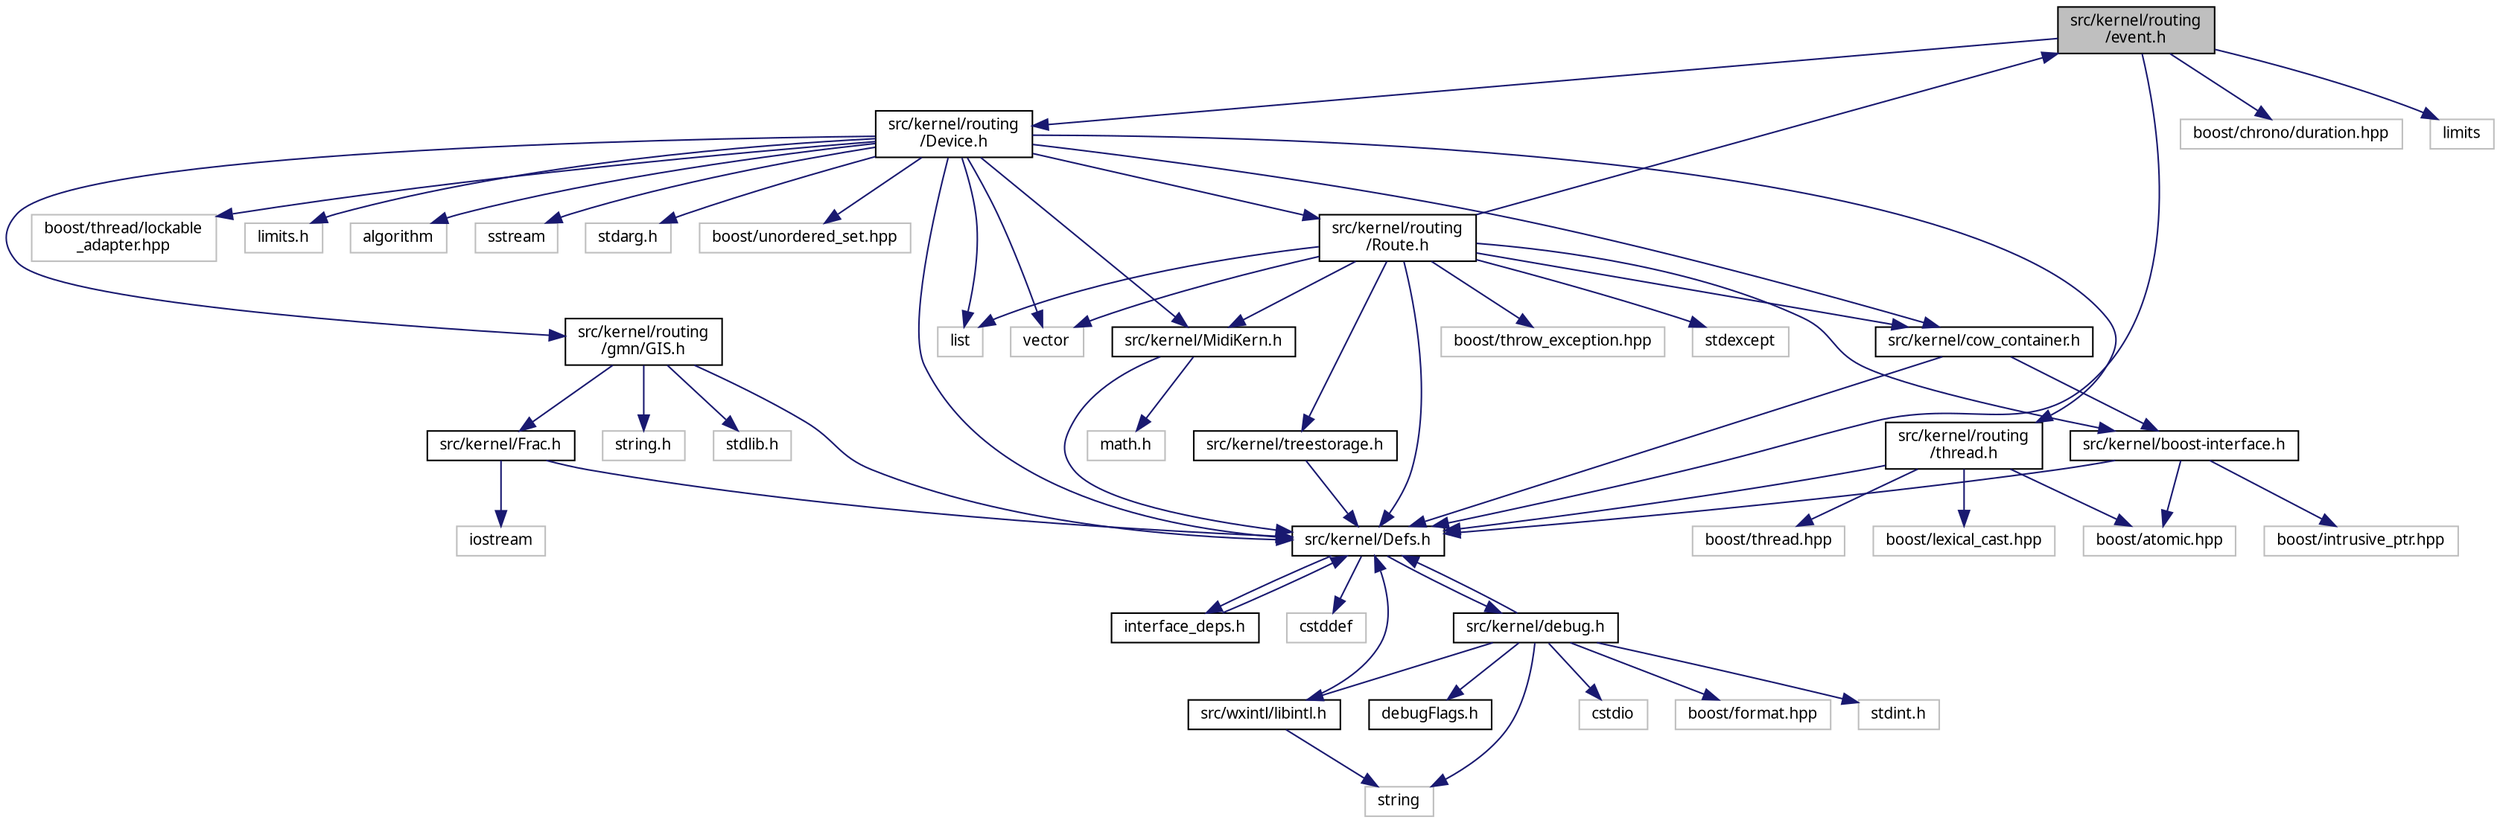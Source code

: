 digraph "src/kernel/routing/event.h"
{
  edge [fontname="Sans",fontsize="10",labelfontname="Sans",labelfontsize="10"];
  node [fontname="Sans",fontsize="10",shape=record];
  Node0 [label="src/kernel/routing\l/event.h",height=0.2,width=0.4,color="black", fillcolor="grey75", style="filled", fontcolor="black"];
  Node0 -> Node1 [color="midnightblue",fontsize="10",style="solid",fontname="Sans"];
  Node1 [label="src/kernel/Defs.h",height=0.2,width=0.4,color="black", fillcolor="white", style="filled",URL="$d1/d73/Defs_8h.html",tooltip="Common definitions. "];
  Node1 -> Node2 [color="midnightblue",fontsize="10",style="solid",fontname="Sans"];
  Node2 [label="interface_deps.h",height=0.2,width=0.4,color="black", fillcolor="white", style="filled",URL="$de/ddd/interface__deps_8h.html"];
  Node2 -> Node1 [color="midnightblue",fontsize="10",style="solid",fontname="Sans"];
  Node1 -> Node3 [color="midnightblue",fontsize="10",style="solid",fontname="Sans"];
  Node3 [label="cstddef",height=0.2,width=0.4,color="grey75", fillcolor="white", style="filled"];
  Node1 -> Node4 [color="midnightblue",fontsize="10",style="solid",fontname="Sans"];
  Node4 [label="src/kernel/debug.h",height=0.2,width=0.4,color="black", fillcolor="white", style="filled",URL="$db/d16/debug_8h.html"];
  Node4 -> Node1 [color="midnightblue",fontsize="10",style="solid",fontname="Sans"];
  Node4 -> Node5 [color="midnightblue",fontsize="10",style="solid",fontname="Sans"];
  Node5 [label="src/wxintl/libintl.h",height=0.2,width=0.4,color="black", fillcolor="white", style="filled",URL="$d4/d64/libintl_8h.html"];
  Node5 -> Node1 [color="midnightblue",fontsize="10",style="solid",fontname="Sans"];
  Node5 -> Node6 [color="midnightblue",fontsize="10",style="solid",fontname="Sans"];
  Node6 [label="string",height=0.2,width=0.4,color="grey75", fillcolor="white", style="filled"];
  Node4 -> Node6 [color="midnightblue",fontsize="10",style="solid",fontname="Sans"];
  Node4 -> Node7 [color="midnightblue",fontsize="10",style="solid",fontname="Sans"];
  Node7 [label="cstdio",height=0.2,width=0.4,color="grey75", fillcolor="white", style="filled"];
  Node4 -> Node8 [color="midnightblue",fontsize="10",style="solid",fontname="Sans"];
  Node8 [label="boost/format.hpp",height=0.2,width=0.4,color="grey75", fillcolor="white", style="filled"];
  Node4 -> Node9 [color="midnightblue",fontsize="10",style="solid",fontname="Sans"];
  Node9 [label="stdint.h",height=0.2,width=0.4,color="grey75", fillcolor="white", style="filled"];
  Node4 -> Node10 [color="midnightblue",fontsize="10",style="solid",fontname="Sans"];
  Node10 [label="debugFlags.h",height=0.2,width=0.4,color="black", fillcolor="white", style="filled",URL="$d4/dab/debugFlags_8h.html",tooltip="Debug flags for mutabor debug mode. "];
  Node0 -> Node11 [color="midnightblue",fontsize="10",style="solid",fontname="Sans"];
  Node11 [label="src/kernel/routing\l/Device.h",height=0.2,width=0.4,color="black", fillcolor="white", style="filled",URL="$de/d05/Device_8h.html",tooltip="Routing. "];
  Node11 -> Node1 [color="midnightblue",fontsize="10",style="solid",fontname="Sans"];
  Node11 -> Node12 [color="midnightblue",fontsize="10",style="solid",fontname="Sans"];
  Node12 [label="src/kernel/cow_container.h",height=0.2,width=0.4,color="black", fillcolor="white", style="filled",URL="$da/d28/cow__container_8h.html",tooltip="Copy on write container. "];
  Node12 -> Node1 [color="midnightblue",fontsize="10",style="solid",fontname="Sans"];
  Node12 -> Node13 [color="midnightblue",fontsize="10",style="solid",fontname="Sans"];
  Node13 [label="src/kernel/boost-interface.h",height=0.2,width=0.4,color="black", fillcolor="white", style="filled",URL="$d1/da4/boost-interface_8h.html",tooltip="Interface to the boost library. "];
  Node13 -> Node1 [color="midnightblue",fontsize="10",style="solid",fontname="Sans"];
  Node13 -> Node14 [color="midnightblue",fontsize="10",style="solid",fontname="Sans"];
  Node14 [label="boost/atomic.hpp",height=0.2,width=0.4,color="grey75", fillcolor="white", style="filled"];
  Node13 -> Node15 [color="midnightblue",fontsize="10",style="solid",fontname="Sans"];
  Node15 [label="boost/intrusive_ptr.hpp",height=0.2,width=0.4,color="grey75", fillcolor="white", style="filled"];
  Node11 -> Node16 [color="midnightblue",fontsize="10",style="solid",fontname="Sans"];
  Node16 [label="src/kernel/routing\l/gmn/GIS.h",height=0.2,width=0.4,color="black", fillcolor="white", style="filled",URL="$dd/d4d/GIS_8h.html"];
  Node16 -> Node1 [color="midnightblue",fontsize="10",style="solid",fontname="Sans"];
  Node16 -> Node17 [color="midnightblue",fontsize="10",style="solid",fontname="Sans"];
  Node17 [label="src/kernel/Frac.h",height=0.2,width=0.4,color="black", fillcolor="white", style="filled",URL="$df/d4f/Frac_8h.html",tooltip="Fraction class for Mutabor. "];
  Node17 -> Node1 [color="midnightblue",fontsize="10",style="solid",fontname="Sans"];
  Node17 -> Node18 [color="midnightblue",fontsize="10",style="solid",fontname="Sans"];
  Node18 [label="iostream",height=0.2,width=0.4,color="grey75", fillcolor="white", style="filled"];
  Node16 -> Node19 [color="midnightblue",fontsize="10",style="solid",fontname="Sans"];
  Node19 [label="string.h",height=0.2,width=0.4,color="grey75", fillcolor="white", style="filled"];
  Node16 -> Node20 [color="midnightblue",fontsize="10",style="solid",fontname="Sans"];
  Node20 [label="stdlib.h",height=0.2,width=0.4,color="grey75", fillcolor="white", style="filled"];
  Node11 -> Node21 [color="midnightblue",fontsize="10",style="solid",fontname="Sans"];
  Node21 [label="src/kernel/routing\l/Route.h",height=0.2,width=0.4,color="black", fillcolor="white", style="filled",URL="$d1/d65/Route_8h.html",tooltip="Routing. "];
  Node21 -> Node1 [color="midnightblue",fontsize="10",style="solid",fontname="Sans"];
  Node21 -> Node12 [color="midnightblue",fontsize="10",style="solid",fontname="Sans"];
  Node21 -> Node22 [color="midnightblue",fontsize="10",style="solid",fontname="Sans"];
  Node22 [label="src/kernel/MidiKern.h",height=0.2,width=0.4,color="black", fillcolor="white", style="filled",URL="$da/dfd/MidiKern_8h.html"];
  Node22 -> Node1 [color="midnightblue",fontsize="10",style="solid",fontname="Sans"];
  Node22 -> Node23 [color="midnightblue",fontsize="10",style="solid",fontname="Sans"];
  Node23 [label="math.h",height=0.2,width=0.4,color="grey75", fillcolor="white", style="filled"];
  Node21 -> Node24 [color="midnightblue",fontsize="10",style="solid",fontname="Sans"];
  Node24 [label="src/kernel/treestorage.h",height=0.2,width=0.4,color="black", fillcolor="white", style="filled",URL="$db/dbe/treestorage_8h.html",tooltip="abstract class for tree like storage "];
  Node24 -> Node1 [color="midnightblue",fontsize="10",style="solid",fontname="Sans"];
  Node21 -> Node13 [color="midnightblue",fontsize="10",style="solid",fontname="Sans"];
  Node21 -> Node25 [color="midnightblue",fontsize="10",style="solid",fontname="Sans"];
  Node25 [label="list",height=0.2,width=0.4,color="grey75", fillcolor="white", style="filled"];
  Node21 -> Node26 [color="midnightblue",fontsize="10",style="solid",fontname="Sans"];
  Node26 [label="vector",height=0.2,width=0.4,color="grey75", fillcolor="white", style="filled"];
  Node21 -> Node27 [color="midnightblue",fontsize="10",style="solid",fontname="Sans"];
  Node27 [label="stdexcept",height=0.2,width=0.4,color="grey75", fillcolor="white", style="filled"];
  Node21 -> Node28 [color="midnightblue",fontsize="10",style="solid",fontname="Sans"];
  Node28 [label="boost/throw_exception.hpp",height=0.2,width=0.4,color="grey75", fillcolor="white", style="filled"];
  Node21 -> Node0 [color="midnightblue",fontsize="10",style="solid",fontname="Sans"];
  Node11 -> Node29 [color="midnightblue",fontsize="10",style="solid",fontname="Sans"];
  Node29 [label="src/kernel/routing\l/thread.h",height=0.2,width=0.4,color="black", fillcolor="white", style="filled",URL="$db/dd5/thread_8h.html"];
  Node29 -> Node1 [color="midnightblue",fontsize="10",style="solid",fontname="Sans"];
  Node29 -> Node30 [color="midnightblue",fontsize="10",style="solid",fontname="Sans"];
  Node30 [label="boost/thread.hpp",height=0.2,width=0.4,color="grey75", fillcolor="white", style="filled"];
  Node29 -> Node14 [color="midnightblue",fontsize="10",style="solid",fontname="Sans"];
  Node29 -> Node31 [color="midnightblue",fontsize="10",style="solid",fontname="Sans"];
  Node31 [label="boost/lexical_cast.hpp",height=0.2,width=0.4,color="grey75", fillcolor="white", style="filled"];
  Node11 -> Node32 [color="midnightblue",fontsize="10",style="solid",fontname="Sans"];
  Node32 [label="boost/thread/lockable\l_adapter.hpp",height=0.2,width=0.4,color="grey75", fillcolor="white", style="filled"];
  Node11 -> Node22 [color="midnightblue",fontsize="10",style="solid",fontname="Sans"];
  Node11 -> Node26 [color="midnightblue",fontsize="10",style="solid",fontname="Sans"];
  Node11 -> Node25 [color="midnightblue",fontsize="10",style="solid",fontname="Sans"];
  Node11 -> Node33 [color="midnightblue",fontsize="10",style="solid",fontname="Sans"];
  Node33 [label="limits.h",height=0.2,width=0.4,color="grey75", fillcolor="white", style="filled"];
  Node11 -> Node34 [color="midnightblue",fontsize="10",style="solid",fontname="Sans"];
  Node34 [label="algorithm",height=0.2,width=0.4,color="grey75", fillcolor="white", style="filled"];
  Node11 -> Node35 [color="midnightblue",fontsize="10",style="solid",fontname="Sans"];
  Node35 [label="sstream",height=0.2,width=0.4,color="grey75", fillcolor="white", style="filled"];
  Node11 -> Node36 [color="midnightblue",fontsize="10",style="solid",fontname="Sans"];
  Node36 [label="stdarg.h",height=0.2,width=0.4,color="grey75", fillcolor="white", style="filled"];
  Node11 -> Node37 [color="midnightblue",fontsize="10",style="solid",fontname="Sans"];
  Node37 [label="boost/unordered_set.hpp",height=0.2,width=0.4,color="grey75", fillcolor="white", style="filled"];
  Node0 -> Node38 [color="midnightblue",fontsize="10",style="solid",fontname="Sans"];
  Node38 [label="boost/chrono/duration.hpp",height=0.2,width=0.4,color="grey75", fillcolor="white", style="filled"];
  Node0 -> Node39 [color="midnightblue",fontsize="10",style="solid",fontname="Sans"];
  Node39 [label="limits",height=0.2,width=0.4,color="grey75", fillcolor="white", style="filled"];
}
